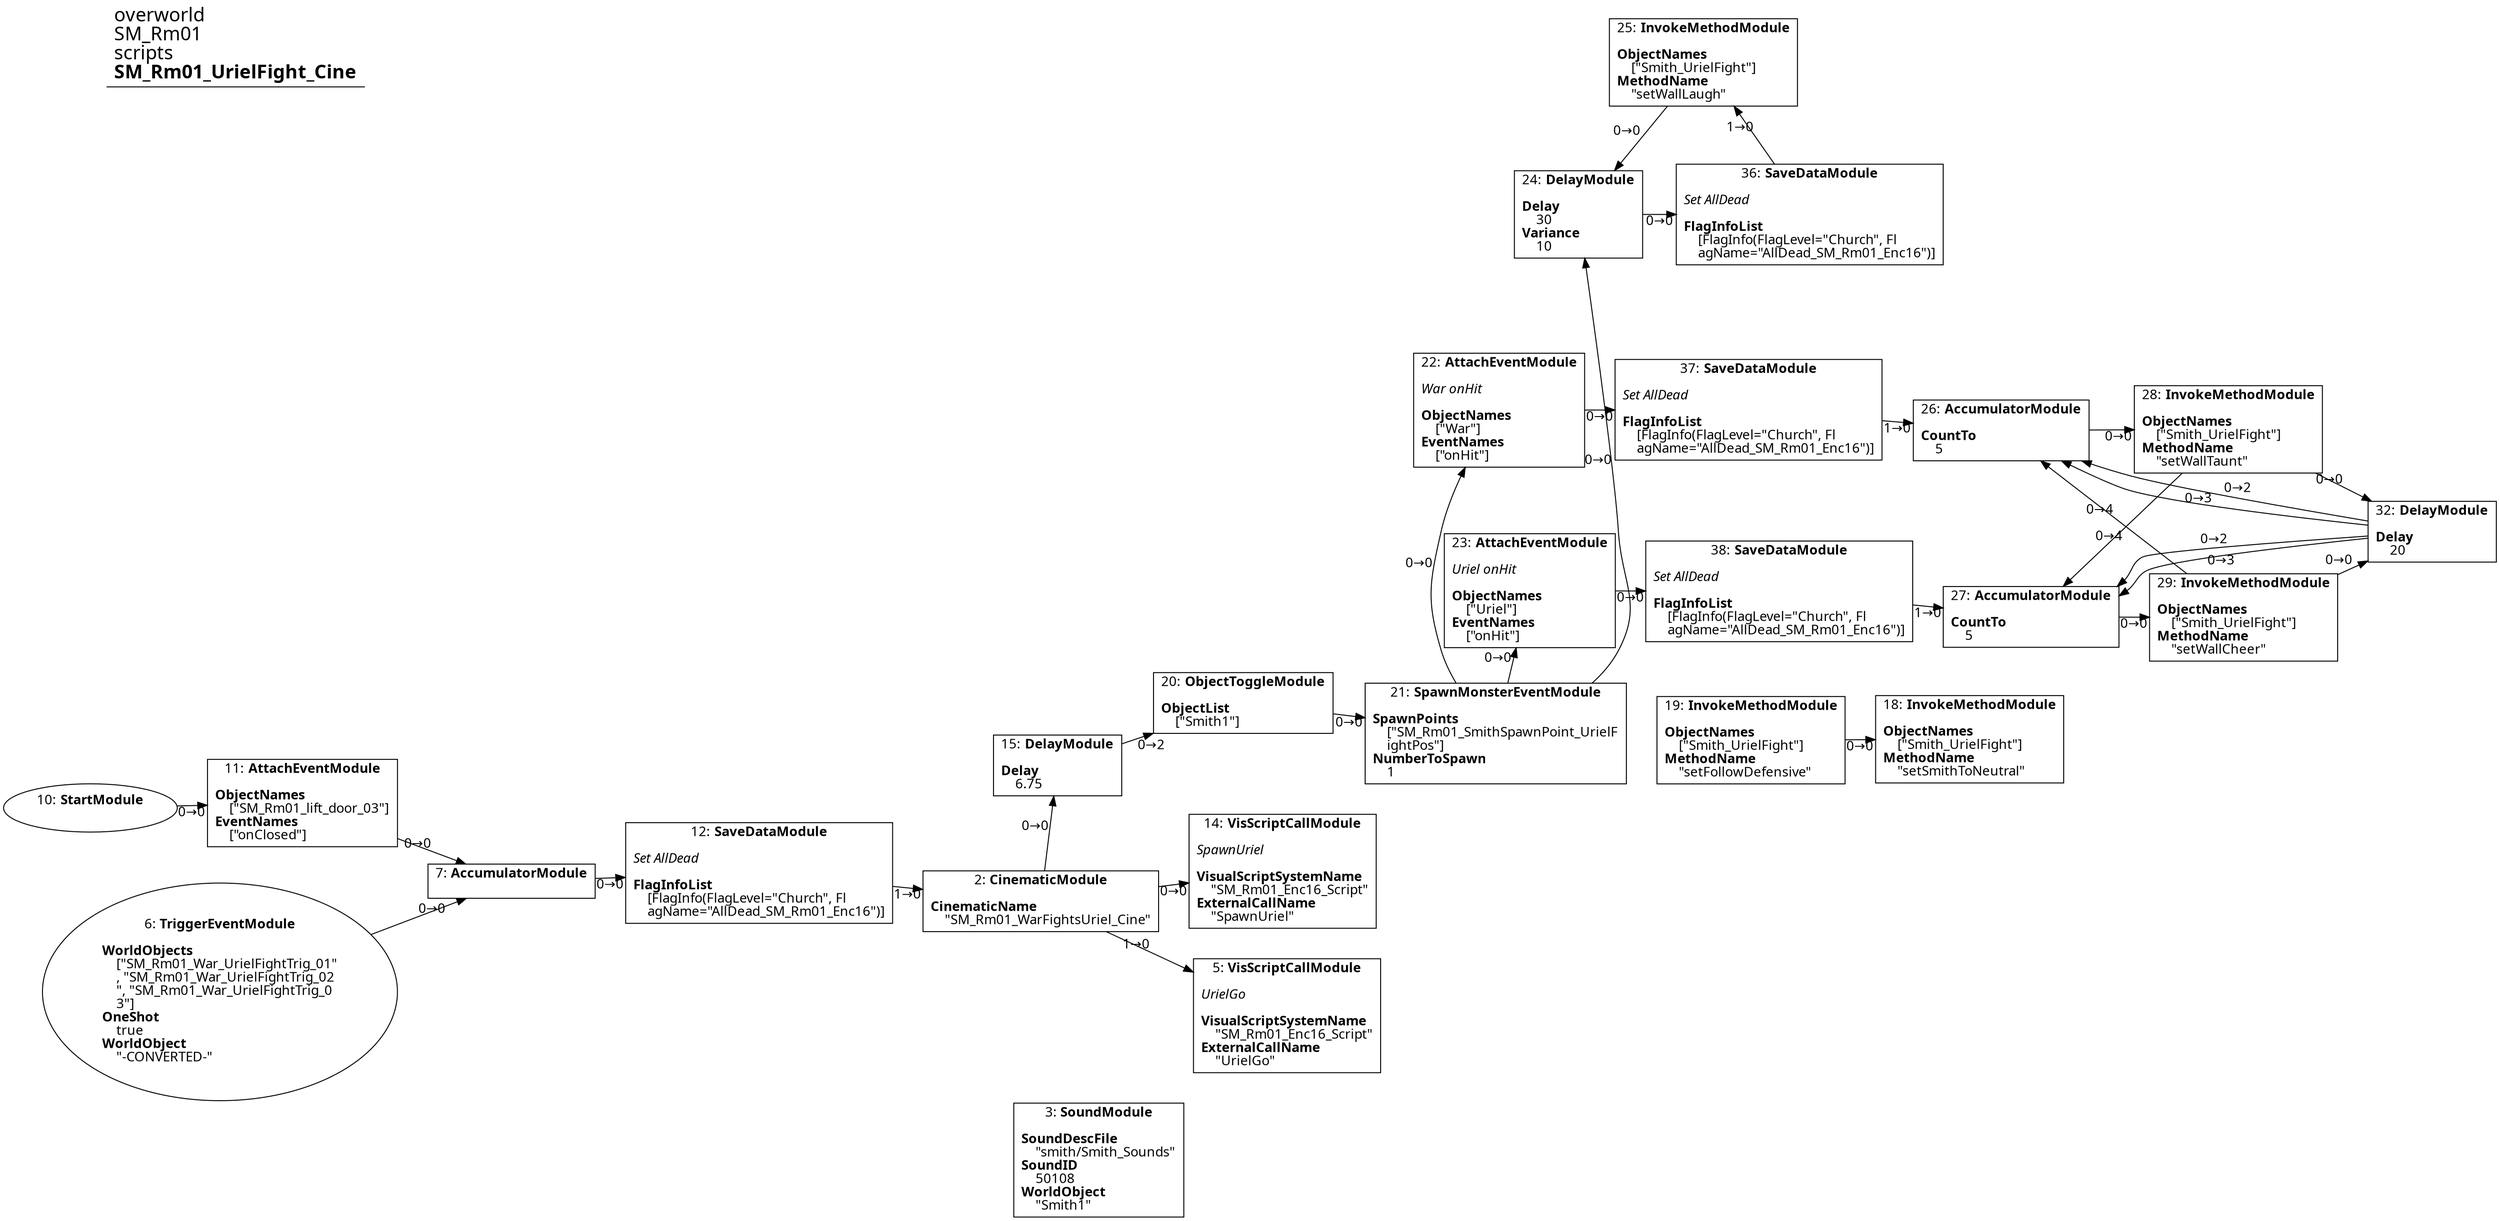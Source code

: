 digraph {
    layout = fdp;
    overlap = prism;
    sep = "+16";
    splines = spline;

    node [ shape = box ];

    graph [ fontname = "Segoe UI" ];
    node [ fontname = "Segoe UI" ];
    edge [ fontname = "Segoe UI" ];

    2 [ label = <2: <b>CinematicModule</b><br/><br/><b>CinematicName</b><br align="left"/>    &quot;SM_Rm01_WarFightsUriel_Cine&quot;<br align="left"/>> ];
    2 [ pos = "0.27400002,-0.24000001!" ];
    2 -> 14 [ label = "0→0" ];
    2 -> 5 [ label = "1→0" ];
    2 -> 15 [ label = "0→0" ];

    3 [ label = <3: <b>SoundModule</b><br/><br/><b>SoundDescFile</b><br align="left"/>    &quot;smith/Smith_Sounds&quot;<br align="left"/><b>SoundID</b><br align="left"/>    50108<br align="left"/><b>WorldObject</b><br align="left"/>    &quot;Smith1&quot;<br align="left"/>> ];
    3 [ pos = "0.36800003,-0.45600003!" ];

    5 [ label = <5: <b>VisScriptCallModule</b><br/><br/><i>UrielGo<br align="left"/></i><br align="left"/><b>VisualScriptSystemName</b><br align="left"/>    &quot;SM_Rm01_Enc16_Script&quot;<br align="left"/><b>ExternalCallName</b><br align="left"/>    &quot;UrielGo&quot;<br align="left"/>> ];
    5 [ pos = "0.546,-0.32500002!" ];

    6 [ label = <6: <b>TriggerEventModule</b><br/><br/><b>WorldObjects</b><br align="left"/>    [&quot;SM_Rm01_War_UrielFightTrig_01&quot;<br align="left"/>    , &quot;SM_Rm01_War_UrielFightTrig_02<br align="left"/>    &quot;, &quot;SM_Rm01_War_UrielFightTrig_0<br align="left"/>    3&quot;]<br align="left"/><b>OneShot</b><br align="left"/>    true<br align="left"/><b>WorldObject</b><br align="left"/>    &quot;-CONVERTED-&quot;<br align="left"/>> ];
    6 [ shape = oval ]
    6 [ pos = "-0.462,-0.30100003!" ];
    6 -> 7 [ label = "0→0" ];

    7 [ label = <7: <b>AccumulatorModule</b><br/><br/>> ];
    7 [ pos = "-0.17400001,-0.21700001!" ];
    7 -> 12 [ label = "0→0" ];

    10 [ label = <10: <b>StartModule</b><br/><br/>> ];
    10 [ shape = oval ]
    10 [ pos = "-0.596,-0.132!" ];
    10 -> 11 [ label = "0→0" ];

    11 [ label = <11: <b>AttachEventModule</b><br/><br/><b>ObjectNames</b><br align="left"/>    [&quot;SM_Rm01_lift_door_03&quot;]<br align="left"/><b>EventNames</b><br align="left"/>    [&quot;onClosed&quot;]<br align="left"/>> ];
    11 [ pos = "-0.41900003,-0.132!" ];
    11 -> 7 [ label = "0→0" ];

    12 [ label = <12: <b>SaveDataModule</b><br/><br/><i>Set AllDead<br align="left"/></i><br align="left"/><b>FlagInfoList</b><br align="left"/>    [FlagInfo(FlagLevel=&quot;Church&quot;, Fl<br align="left"/>    agName=&quot;AllDead_SM_Rm01_Enc16&quot;)]<br align="left"/>> ];
    12 [ pos = "0.062000003,-0.21700001!" ];
    12 -> 2 [ label = "1→0" ];

    14 [ label = <14: <b>VisScriptCallModule</b><br/><br/><i>SpawnUriel<br align="left"/></i><br align="left"/><b>VisualScriptSystemName</b><br align="left"/>    &quot;SM_Rm01_Enc16_Script&quot;<br align="left"/><b>ExternalCallName</b><br align="left"/>    &quot;SpawnUriel&quot;<br align="left"/>> ];
    14 [ pos = "0.54700005,-0.24000001!" ];

    15 [ label = <15: <b>DelayModule</b><br/><br/><b>Delay</b><br align="left"/>    6.75<br align="left"/>> ];
    15 [ pos = "0.549,-0.056!" ];
    15 -> 20 [ label = "0→2" ];

    18 [ label = <18: <b>InvokeMethodModule</b><br/><br/><b>ObjectNames</b><br align="left"/>    [&quot;Smith_UrielFight&quot;]<br align="left"/><b>MethodName</b><br align="left"/>    &quot;setSmithToNeutral&quot;<br align="left"/>> ];
    18 [ pos = "1.4330001,-0.010000001!" ];

    19 [ label = <19: <b>InvokeMethodModule</b><br/><br/><b>ObjectNames</b><br align="left"/>    [&quot;Smith_UrielFight&quot;]<br align="left"/><b>MethodName</b><br align="left"/>    &quot;setFollowDefensive&quot;<br align="left"/>> ];
    19 [ pos = "1.2310001,-0.011000001!" ];
    19 -> 18 [ label = "0→0" ];

    20 [ label = <20: <b>ObjectToggleModule</b><br/><br/><b>ObjectList</b><br align="left"/>    [&quot;Smith1&quot;]<br align="left"/>> ];
    20 [ pos = "0.69900006,-0.010000001!" ];
    20 -> 21 [ label = "0→0" ];

    21 [ label = <21: <b>SpawnMonsterEventModule</b><br/><br/><b>SpawnPoints</b><br align="left"/>    [&quot;SM_Rm01_SmithSpawnPoint_UrielF<br align="left"/>    ightPos&quot;]<br align="left"/><b>NumberToSpawn</b><br align="left"/>    1<br align="left"/>> ];
    21 [ pos = "0.93700004,-0.010000001!" ];
    21 -> 22 [ label = "0→0" ];
    21 -> 23 [ label = "0→0" ];
    21 -> 24 [ label = "0→0" ];

    22 [ label = <22: <b>AttachEventModule</b><br/><br/><i>War onHit<br align="left"/></i><br align="left"/><b>ObjectNames</b><br align="left"/>    [&quot;War&quot;]<br align="left"/><b>EventNames</b><br align="left"/>    [&quot;onHit&quot;]<br align="left"/>> ];
    22 [ pos = "1.233,0.45600003!" ];
    22 -> 37 [ label = "0→0" ];

    23 [ label = <23: <b>AttachEventModule</b><br/><br/><i>Uriel onHit<br align="left"/></i><br align="left"/><b>ObjectNames</b><br align="left"/>    [&quot;Uriel&quot;]<br align="left"/><b>EventNames</b><br align="left"/>    [&quot;onHit&quot;]<br align="left"/>> ];
    23 [ pos = "1.2440001,0.202!" ];
    23 -> 38 [ label = "0→0" ];

    24 [ label = <24: <b>DelayModule</b><br/><br/><b>Delay</b><br align="left"/>    30<br align="left"/><b>Variance</b><br align="left"/>    10<br align="left"/>> ];
    24 [ pos = "1.2340001,0.74100006!" ];
    24 -> 36 [ label = "0→0" ];

    25 [ label = <25: <b>InvokeMethodModule</b><br/><br/><b>ObjectNames</b><br align="left"/>    [&quot;Smith_UrielFight&quot;]<br align="left"/><b>MethodName</b><br align="left"/>    &quot;setWallLaugh&quot;<br align="left"/>> ];
    25 [ pos = "1.322,0.957!" ];
    25 -> 24 [ label = "0→0" ];

    26 [ label = <26: <b>AccumulatorModule</b><br/><br/><b>CountTo</b><br align="left"/>    5<br align="left"/>> ];
    26 [ pos = "1.7170001,0.43300003!" ];
    26 -> 28 [ label = "0→0" ];

    27 [ label = <27: <b>AccumulatorModule</b><br/><br/><b>CountTo</b><br align="left"/>    5<br align="left"/>> ];
    27 [ pos = "1.725,0.179!" ];
    27 -> 29 [ label = "0→0" ];

    28 [ label = <28: <b>InvokeMethodModule</b><br/><br/><b>ObjectNames</b><br align="left"/>    [&quot;Smith_UrielFight&quot;]<br align="left"/><b>MethodName</b><br align="left"/>    &quot;setWallTaunt&quot;<br align="left"/>> ];
    28 [ pos = "1.9490001,0.43300003!" ];
    28 -> 32 [ label = "0→0" ];
    28 -> 27 [ label = "0→4" ];

    29 [ label = <29: <b>InvokeMethodModule</b><br/><br/><b>ObjectNames</b><br align="left"/>    [&quot;Smith_UrielFight&quot;]<br align="left"/><b>MethodName</b><br align="left"/>    &quot;setWallCheer&quot;<br align="left"/>> ];
    29 [ pos = "1.9620001,0.179!" ];
    29 -> 32 [ label = "0→0" ];
    29 -> 26 [ label = "0→4" ];

    32 [ label = <32: <b>DelayModule</b><br/><br/><b>Delay</b><br align="left"/>    20<br align="left"/>> ];
    32 [ pos = "2.207,0.29000002!" ];
    32 -> 26 [ label = "0→3" ];
    32 -> 27 [ label = "0→3" ];
    32 -> 26 [ label = "0→2" ];
    32 -> 27 [ label = "0→2" ];

    36 [ label = <36: <b>SaveDataModule</b><br/><br/><i>Set AllDead<br align="left"/></i><br align="left"/><b>FlagInfoList</b><br align="left"/>    [FlagInfo(FlagLevel=&quot;Church&quot;, Fl<br align="left"/>    agName=&quot;AllDead_SM_Rm01_Enc16&quot;)]<br align="left"/>> ];
    36 [ pos = "1.409,0.74100006!" ];
    36 -> 25 [ label = "1→0" ];

    37 [ label = <37: <b>SaveDataModule</b><br/><br/><i>Set AllDead<br align="left"/></i><br align="left"/><b>FlagInfoList</b><br align="left"/>    [FlagInfo(FlagLevel=&quot;Church&quot;, Fl<br align="left"/>    agName=&quot;AllDead_SM_Rm01_Enc16&quot;)]<br align="left"/>> ];
    37 [ pos = "1.44,0.45600003!" ];
    37 -> 26 [ label = "1→0" ];

    38 [ label = <38: <b>SaveDataModule</b><br/><br/><i>Set AllDead<br align="left"/></i><br align="left"/><b>FlagInfoList</b><br align="left"/>    [FlagInfo(FlagLevel=&quot;Church&quot;, Fl<br align="left"/>    agName=&quot;AllDead_SM_Rm01_Enc16&quot;)]<br align="left"/>> ];
    38 [ pos = "1.463,0.202!" ];
    38 -> 27 [ label = "1→0" ];

    title [ pos = "-0.597,0.95800006!" ];
    title [ shape = underline ];
    title [ label = <<font point-size="20">overworld<br align="left"/>SM_Rm01<br align="left"/>scripts<br align="left"/><b>SM_Rm01_UrielFight_Cine</b><br align="left"/></font>> ];
}
